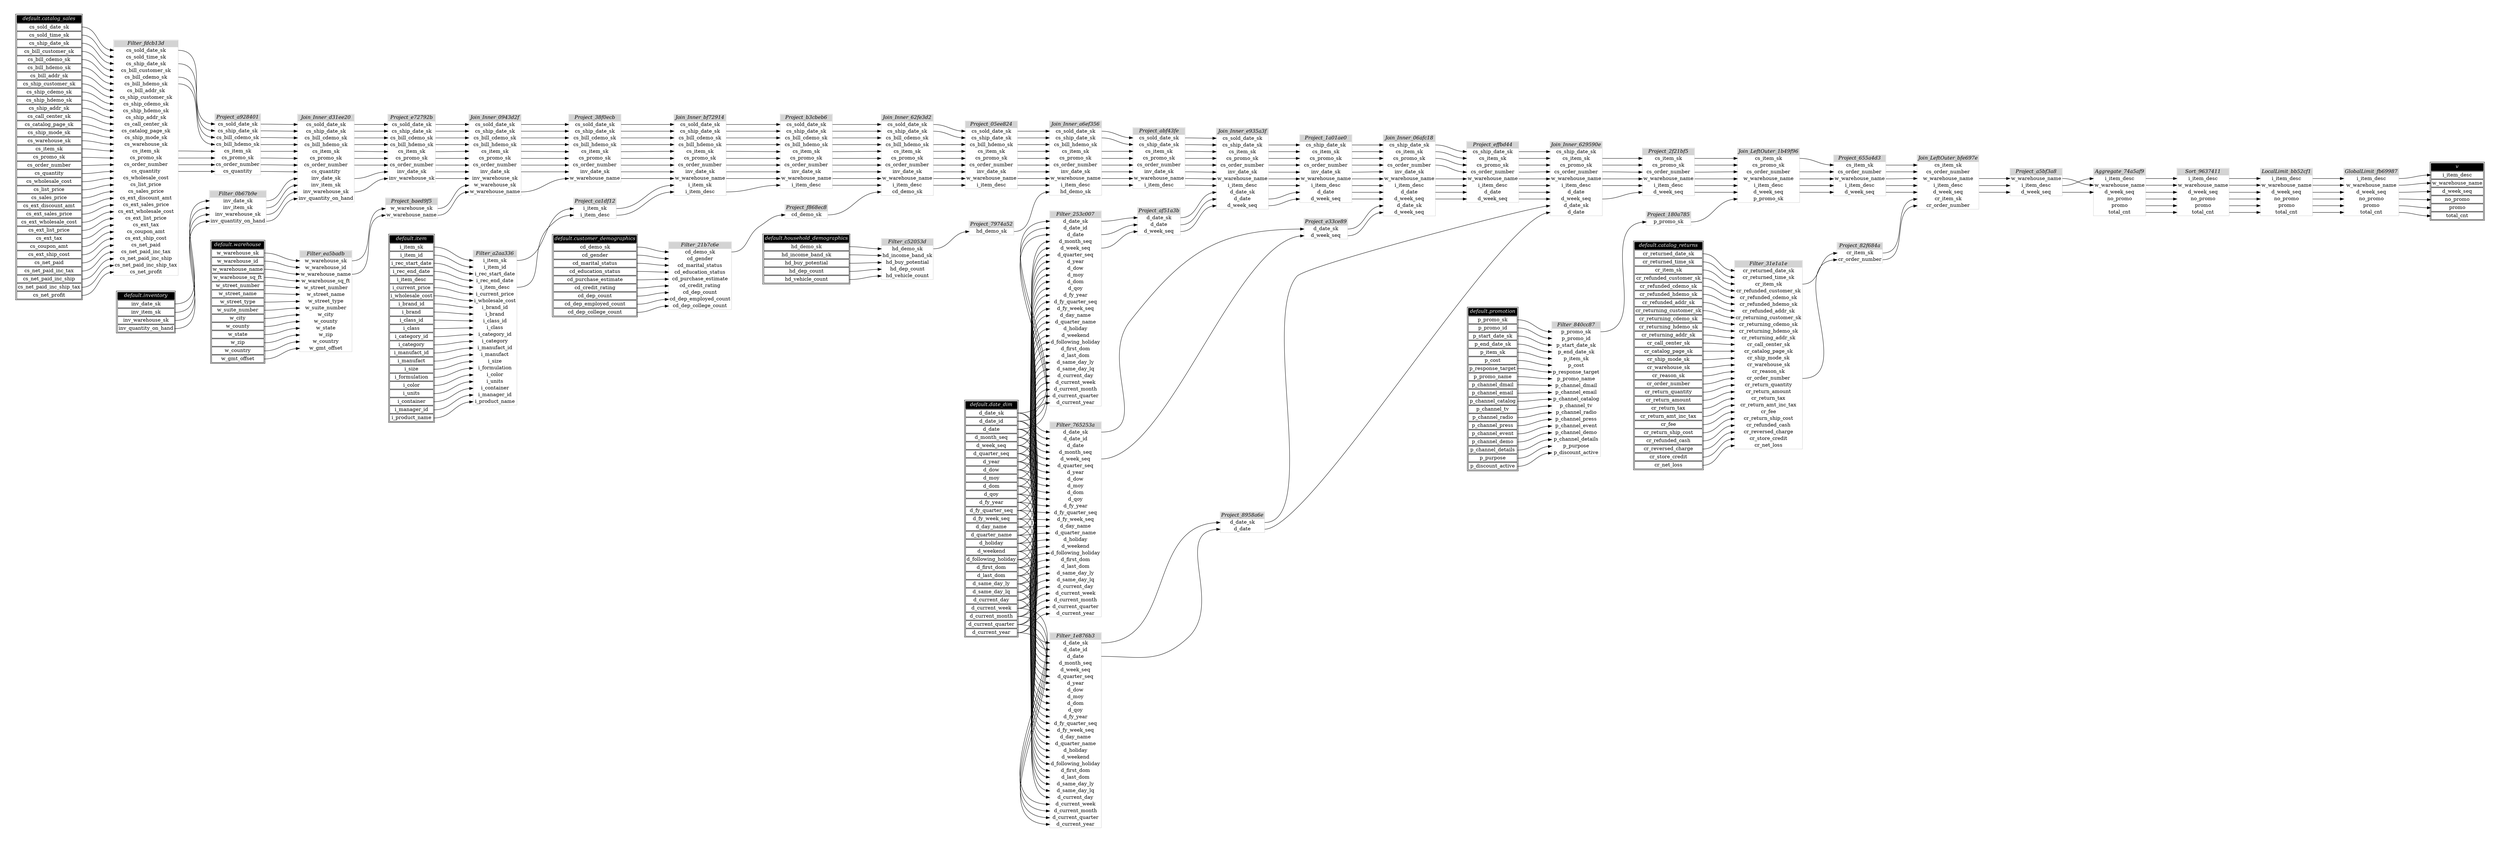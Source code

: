 // Automatically generated by TPCDSFlowTestSuite


digraph {
  graph [pad="0.5" nodesep="0.5" ranksep="1" fontname="Helvetica" rankdir=LR];
  node [shape=plaintext]

  
"Aggregate_74a5af9" [label=<
<table color="lightgray" border="1" cellborder="0" cellspacing="0">
  <tr><td bgcolor="lightgray" port="nodeName"><i>Aggregate_74a5af9</i></td></tr>
  <tr><td port="0">i_item_desc</td></tr>
<tr><td port="1">w_warehouse_name</td></tr>
<tr><td port="2">d_week_seq</td></tr>
<tr><td port="3">no_promo</td></tr>
<tr><td port="4">promo</td></tr>
<tr><td port="5">total_cnt</td></tr>
</table>>];
     

"Filter_0b67b9e" [label=<
<table color="lightgray" border="1" cellborder="0" cellspacing="0">
  <tr><td bgcolor="lightgray" port="nodeName"><i>Filter_0b67b9e</i></td></tr>
  <tr><td port="0">inv_date_sk</td></tr>
<tr><td port="1">inv_item_sk</td></tr>
<tr><td port="2">inv_warehouse_sk</td></tr>
<tr><td port="3">inv_quantity_on_hand</td></tr>
</table>>];
     

"Filter_1e876b3" [label=<
<table color="lightgray" border="1" cellborder="0" cellspacing="0">
  <tr><td bgcolor="lightgray" port="nodeName"><i>Filter_1e876b3</i></td></tr>
  <tr><td port="0">d_date_sk</td></tr>
<tr><td port="1">d_date_id</td></tr>
<tr><td port="2">d_date</td></tr>
<tr><td port="3">d_month_seq</td></tr>
<tr><td port="4">d_week_seq</td></tr>
<tr><td port="5">d_quarter_seq</td></tr>
<tr><td port="6">d_year</td></tr>
<tr><td port="7">d_dow</td></tr>
<tr><td port="8">d_moy</td></tr>
<tr><td port="9">d_dom</td></tr>
<tr><td port="10">d_qoy</td></tr>
<tr><td port="11">d_fy_year</td></tr>
<tr><td port="12">d_fy_quarter_seq</td></tr>
<tr><td port="13">d_fy_week_seq</td></tr>
<tr><td port="14">d_day_name</td></tr>
<tr><td port="15">d_quarter_name</td></tr>
<tr><td port="16">d_holiday</td></tr>
<tr><td port="17">d_weekend</td></tr>
<tr><td port="18">d_following_holiday</td></tr>
<tr><td port="19">d_first_dom</td></tr>
<tr><td port="20">d_last_dom</td></tr>
<tr><td port="21">d_same_day_ly</td></tr>
<tr><td port="22">d_same_day_lq</td></tr>
<tr><td port="23">d_current_day</td></tr>
<tr><td port="24">d_current_week</td></tr>
<tr><td port="25">d_current_month</td></tr>
<tr><td port="26">d_current_quarter</td></tr>
<tr><td port="27">d_current_year</td></tr>
</table>>];
     

"Filter_21b7c6e" [label=<
<table color="lightgray" border="1" cellborder="0" cellspacing="0">
  <tr><td bgcolor="lightgray" port="nodeName"><i>Filter_21b7c6e</i></td></tr>
  <tr><td port="0">cd_demo_sk</td></tr>
<tr><td port="1">cd_gender</td></tr>
<tr><td port="2">cd_marital_status</td></tr>
<tr><td port="3">cd_education_status</td></tr>
<tr><td port="4">cd_purchase_estimate</td></tr>
<tr><td port="5">cd_credit_rating</td></tr>
<tr><td port="6">cd_dep_count</td></tr>
<tr><td port="7">cd_dep_employed_count</td></tr>
<tr><td port="8">cd_dep_college_count</td></tr>
</table>>];
     

"Filter_253c007" [label=<
<table color="lightgray" border="1" cellborder="0" cellspacing="0">
  <tr><td bgcolor="lightgray" port="nodeName"><i>Filter_253c007</i></td></tr>
  <tr><td port="0">d_date_sk</td></tr>
<tr><td port="1">d_date_id</td></tr>
<tr><td port="2">d_date</td></tr>
<tr><td port="3">d_month_seq</td></tr>
<tr><td port="4">d_week_seq</td></tr>
<tr><td port="5">d_quarter_seq</td></tr>
<tr><td port="6">d_year</td></tr>
<tr><td port="7">d_dow</td></tr>
<tr><td port="8">d_moy</td></tr>
<tr><td port="9">d_dom</td></tr>
<tr><td port="10">d_qoy</td></tr>
<tr><td port="11">d_fy_year</td></tr>
<tr><td port="12">d_fy_quarter_seq</td></tr>
<tr><td port="13">d_fy_week_seq</td></tr>
<tr><td port="14">d_day_name</td></tr>
<tr><td port="15">d_quarter_name</td></tr>
<tr><td port="16">d_holiday</td></tr>
<tr><td port="17">d_weekend</td></tr>
<tr><td port="18">d_following_holiday</td></tr>
<tr><td port="19">d_first_dom</td></tr>
<tr><td port="20">d_last_dom</td></tr>
<tr><td port="21">d_same_day_ly</td></tr>
<tr><td port="22">d_same_day_lq</td></tr>
<tr><td port="23">d_current_day</td></tr>
<tr><td port="24">d_current_week</td></tr>
<tr><td port="25">d_current_month</td></tr>
<tr><td port="26">d_current_quarter</td></tr>
<tr><td port="27">d_current_year</td></tr>
</table>>];
     

"Filter_31e1a1e" [label=<
<table color="lightgray" border="1" cellborder="0" cellspacing="0">
  <tr><td bgcolor="lightgray" port="nodeName"><i>Filter_31e1a1e</i></td></tr>
  <tr><td port="0">cr_returned_date_sk</td></tr>
<tr><td port="1">cr_returned_time_sk</td></tr>
<tr><td port="2">cr_item_sk</td></tr>
<tr><td port="3">cr_refunded_customer_sk</td></tr>
<tr><td port="4">cr_refunded_cdemo_sk</td></tr>
<tr><td port="5">cr_refunded_hdemo_sk</td></tr>
<tr><td port="6">cr_refunded_addr_sk</td></tr>
<tr><td port="7">cr_returning_customer_sk</td></tr>
<tr><td port="8">cr_returning_cdemo_sk</td></tr>
<tr><td port="9">cr_returning_hdemo_sk</td></tr>
<tr><td port="10">cr_returning_addr_sk</td></tr>
<tr><td port="11">cr_call_center_sk</td></tr>
<tr><td port="12">cr_catalog_page_sk</td></tr>
<tr><td port="13">cr_ship_mode_sk</td></tr>
<tr><td port="14">cr_warehouse_sk</td></tr>
<tr><td port="15">cr_reason_sk</td></tr>
<tr><td port="16">cr_order_number</td></tr>
<tr><td port="17">cr_return_quantity</td></tr>
<tr><td port="18">cr_return_amount</td></tr>
<tr><td port="19">cr_return_tax</td></tr>
<tr><td port="20">cr_return_amt_inc_tax</td></tr>
<tr><td port="21">cr_fee</td></tr>
<tr><td port="22">cr_return_ship_cost</td></tr>
<tr><td port="23">cr_refunded_cash</td></tr>
<tr><td port="24">cr_reversed_charge</td></tr>
<tr><td port="25">cr_store_credit</td></tr>
<tr><td port="26">cr_net_loss</td></tr>
</table>>];
     

"Filter_765253a" [label=<
<table color="lightgray" border="1" cellborder="0" cellspacing="0">
  <tr><td bgcolor="lightgray" port="nodeName"><i>Filter_765253a</i></td></tr>
  <tr><td port="0">d_date_sk</td></tr>
<tr><td port="1">d_date_id</td></tr>
<tr><td port="2">d_date</td></tr>
<tr><td port="3">d_month_seq</td></tr>
<tr><td port="4">d_week_seq</td></tr>
<tr><td port="5">d_quarter_seq</td></tr>
<tr><td port="6">d_year</td></tr>
<tr><td port="7">d_dow</td></tr>
<tr><td port="8">d_moy</td></tr>
<tr><td port="9">d_dom</td></tr>
<tr><td port="10">d_qoy</td></tr>
<tr><td port="11">d_fy_year</td></tr>
<tr><td port="12">d_fy_quarter_seq</td></tr>
<tr><td port="13">d_fy_week_seq</td></tr>
<tr><td port="14">d_day_name</td></tr>
<tr><td port="15">d_quarter_name</td></tr>
<tr><td port="16">d_holiday</td></tr>
<tr><td port="17">d_weekend</td></tr>
<tr><td port="18">d_following_holiday</td></tr>
<tr><td port="19">d_first_dom</td></tr>
<tr><td port="20">d_last_dom</td></tr>
<tr><td port="21">d_same_day_ly</td></tr>
<tr><td port="22">d_same_day_lq</td></tr>
<tr><td port="23">d_current_day</td></tr>
<tr><td port="24">d_current_week</td></tr>
<tr><td port="25">d_current_month</td></tr>
<tr><td port="26">d_current_quarter</td></tr>
<tr><td port="27">d_current_year</td></tr>
</table>>];
     

"Filter_840cc87" [label=<
<table color="lightgray" border="1" cellborder="0" cellspacing="0">
  <tr><td bgcolor="lightgray" port="nodeName"><i>Filter_840cc87</i></td></tr>
  <tr><td port="0">p_promo_sk</td></tr>
<tr><td port="1">p_promo_id</td></tr>
<tr><td port="2">p_start_date_sk</td></tr>
<tr><td port="3">p_end_date_sk</td></tr>
<tr><td port="4">p_item_sk</td></tr>
<tr><td port="5">p_cost</td></tr>
<tr><td port="6">p_response_target</td></tr>
<tr><td port="7">p_promo_name</td></tr>
<tr><td port="8">p_channel_dmail</td></tr>
<tr><td port="9">p_channel_email</td></tr>
<tr><td port="10">p_channel_catalog</td></tr>
<tr><td port="11">p_channel_tv</td></tr>
<tr><td port="12">p_channel_radio</td></tr>
<tr><td port="13">p_channel_press</td></tr>
<tr><td port="14">p_channel_event</td></tr>
<tr><td port="15">p_channel_demo</td></tr>
<tr><td port="16">p_channel_details</td></tr>
<tr><td port="17">p_purpose</td></tr>
<tr><td port="18">p_discount_active</td></tr>
</table>>];
     

"Filter_a2aa336" [label=<
<table color="lightgray" border="1" cellborder="0" cellspacing="0">
  <tr><td bgcolor="lightgray" port="nodeName"><i>Filter_a2aa336</i></td></tr>
  <tr><td port="0">i_item_sk</td></tr>
<tr><td port="1">i_item_id</td></tr>
<tr><td port="2">i_rec_start_date</td></tr>
<tr><td port="3">i_rec_end_date</td></tr>
<tr><td port="4">i_item_desc</td></tr>
<tr><td port="5">i_current_price</td></tr>
<tr><td port="6">i_wholesale_cost</td></tr>
<tr><td port="7">i_brand_id</td></tr>
<tr><td port="8">i_brand</td></tr>
<tr><td port="9">i_class_id</td></tr>
<tr><td port="10">i_class</td></tr>
<tr><td port="11">i_category_id</td></tr>
<tr><td port="12">i_category</td></tr>
<tr><td port="13">i_manufact_id</td></tr>
<tr><td port="14">i_manufact</td></tr>
<tr><td port="15">i_size</td></tr>
<tr><td port="16">i_formulation</td></tr>
<tr><td port="17">i_color</td></tr>
<tr><td port="18">i_units</td></tr>
<tr><td port="19">i_container</td></tr>
<tr><td port="20">i_manager_id</td></tr>
<tr><td port="21">i_product_name</td></tr>
</table>>];
     

"Filter_c52053d" [label=<
<table color="lightgray" border="1" cellborder="0" cellspacing="0">
  <tr><td bgcolor="lightgray" port="nodeName"><i>Filter_c52053d</i></td></tr>
  <tr><td port="0">hd_demo_sk</td></tr>
<tr><td port="1">hd_income_band_sk</td></tr>
<tr><td port="2">hd_buy_potential</td></tr>
<tr><td port="3">hd_dep_count</td></tr>
<tr><td port="4">hd_vehicle_count</td></tr>
</table>>];
     

"Filter_ea5badb" [label=<
<table color="lightgray" border="1" cellborder="0" cellspacing="0">
  <tr><td bgcolor="lightgray" port="nodeName"><i>Filter_ea5badb</i></td></tr>
  <tr><td port="0">w_warehouse_sk</td></tr>
<tr><td port="1">w_warehouse_id</td></tr>
<tr><td port="2">w_warehouse_name</td></tr>
<tr><td port="3">w_warehouse_sq_ft</td></tr>
<tr><td port="4">w_street_number</td></tr>
<tr><td port="5">w_street_name</td></tr>
<tr><td port="6">w_street_type</td></tr>
<tr><td port="7">w_suite_number</td></tr>
<tr><td port="8">w_city</td></tr>
<tr><td port="9">w_county</td></tr>
<tr><td port="10">w_state</td></tr>
<tr><td port="11">w_zip</td></tr>
<tr><td port="12">w_country</td></tr>
<tr><td port="13">w_gmt_offset</td></tr>
</table>>];
     

"Filter_fdcb13d" [label=<
<table color="lightgray" border="1" cellborder="0" cellspacing="0">
  <tr><td bgcolor="lightgray" port="nodeName"><i>Filter_fdcb13d</i></td></tr>
  <tr><td port="0">cs_sold_date_sk</td></tr>
<tr><td port="1">cs_sold_time_sk</td></tr>
<tr><td port="2">cs_ship_date_sk</td></tr>
<tr><td port="3">cs_bill_customer_sk</td></tr>
<tr><td port="4">cs_bill_cdemo_sk</td></tr>
<tr><td port="5">cs_bill_hdemo_sk</td></tr>
<tr><td port="6">cs_bill_addr_sk</td></tr>
<tr><td port="7">cs_ship_customer_sk</td></tr>
<tr><td port="8">cs_ship_cdemo_sk</td></tr>
<tr><td port="9">cs_ship_hdemo_sk</td></tr>
<tr><td port="10">cs_ship_addr_sk</td></tr>
<tr><td port="11">cs_call_center_sk</td></tr>
<tr><td port="12">cs_catalog_page_sk</td></tr>
<tr><td port="13">cs_ship_mode_sk</td></tr>
<tr><td port="14">cs_warehouse_sk</td></tr>
<tr><td port="15">cs_item_sk</td></tr>
<tr><td port="16">cs_promo_sk</td></tr>
<tr><td port="17">cs_order_number</td></tr>
<tr><td port="18">cs_quantity</td></tr>
<tr><td port="19">cs_wholesale_cost</td></tr>
<tr><td port="20">cs_list_price</td></tr>
<tr><td port="21">cs_sales_price</td></tr>
<tr><td port="22">cs_ext_discount_amt</td></tr>
<tr><td port="23">cs_ext_sales_price</td></tr>
<tr><td port="24">cs_ext_wholesale_cost</td></tr>
<tr><td port="25">cs_ext_list_price</td></tr>
<tr><td port="26">cs_ext_tax</td></tr>
<tr><td port="27">cs_coupon_amt</td></tr>
<tr><td port="28">cs_ext_ship_cost</td></tr>
<tr><td port="29">cs_net_paid</td></tr>
<tr><td port="30">cs_net_paid_inc_tax</td></tr>
<tr><td port="31">cs_net_paid_inc_ship</td></tr>
<tr><td port="32">cs_net_paid_inc_ship_tax</td></tr>
<tr><td port="33">cs_net_profit</td></tr>
</table>>];
     

"GlobalLimit_fb69987" [label=<
<table color="lightgray" border="1" cellborder="0" cellspacing="0">
  <tr><td bgcolor="lightgray" port="nodeName"><i>GlobalLimit_fb69987</i></td></tr>
  <tr><td port="0">i_item_desc</td></tr>
<tr><td port="1">w_warehouse_name</td></tr>
<tr><td port="2">d_week_seq</td></tr>
<tr><td port="3">no_promo</td></tr>
<tr><td port="4">promo</td></tr>
<tr><td port="5">total_cnt</td></tr>
</table>>];
     

"Join_Inner_06afc18" [label=<
<table color="lightgray" border="1" cellborder="0" cellspacing="0">
  <tr><td bgcolor="lightgray" port="nodeName"><i>Join_Inner_06afc18</i></td></tr>
  <tr><td port="0">cs_ship_date_sk</td></tr>
<tr><td port="1">cs_item_sk</td></tr>
<tr><td port="2">cs_promo_sk</td></tr>
<tr><td port="3">cs_order_number</td></tr>
<tr><td port="4">inv_date_sk</td></tr>
<tr><td port="5">w_warehouse_name</td></tr>
<tr><td port="6">i_item_desc</td></tr>
<tr><td port="7">d_date</td></tr>
<tr><td port="8">d_week_seq</td></tr>
<tr><td port="9">d_date_sk</td></tr>
<tr><td port="10">d_week_seq</td></tr>
</table>>];
     

"Join_Inner_0943d2f" [label=<
<table color="lightgray" border="1" cellborder="0" cellspacing="0">
  <tr><td bgcolor="lightgray" port="nodeName"><i>Join_Inner_0943d2f</i></td></tr>
  <tr><td port="0">cs_sold_date_sk</td></tr>
<tr><td port="1">cs_ship_date_sk</td></tr>
<tr><td port="2">cs_bill_cdemo_sk</td></tr>
<tr><td port="3">cs_bill_hdemo_sk</td></tr>
<tr><td port="4">cs_item_sk</td></tr>
<tr><td port="5">cs_promo_sk</td></tr>
<tr><td port="6">cs_order_number</td></tr>
<tr><td port="7">inv_date_sk</td></tr>
<tr><td port="8">inv_warehouse_sk</td></tr>
<tr><td port="9">w_warehouse_sk</td></tr>
<tr><td port="10">w_warehouse_name</td></tr>
</table>>];
     

"Join_Inner_629590e" [label=<
<table color="lightgray" border="1" cellborder="0" cellspacing="0">
  <tr><td bgcolor="lightgray" port="nodeName"><i>Join_Inner_629590e</i></td></tr>
  <tr><td port="0">cs_ship_date_sk</td></tr>
<tr><td port="1">cs_item_sk</td></tr>
<tr><td port="2">cs_promo_sk</td></tr>
<tr><td port="3">cs_order_number</td></tr>
<tr><td port="4">w_warehouse_name</td></tr>
<tr><td port="5">i_item_desc</td></tr>
<tr><td port="6">d_date</td></tr>
<tr><td port="7">d_week_seq</td></tr>
<tr><td port="8">d_date_sk</td></tr>
<tr><td port="9">d_date</td></tr>
</table>>];
     

"Join_Inner_62fe3d2" [label=<
<table color="lightgray" border="1" cellborder="0" cellspacing="0">
  <tr><td bgcolor="lightgray" port="nodeName"><i>Join_Inner_62fe3d2</i></td></tr>
  <tr><td port="0">cs_sold_date_sk</td></tr>
<tr><td port="1">cs_ship_date_sk</td></tr>
<tr><td port="2">cs_bill_cdemo_sk</td></tr>
<tr><td port="3">cs_bill_hdemo_sk</td></tr>
<tr><td port="4">cs_item_sk</td></tr>
<tr><td port="5">cs_promo_sk</td></tr>
<tr><td port="6">cs_order_number</td></tr>
<tr><td port="7">inv_date_sk</td></tr>
<tr><td port="8">w_warehouse_name</td></tr>
<tr><td port="9">i_item_desc</td></tr>
<tr><td port="10">cd_demo_sk</td></tr>
</table>>];
     

"Join_Inner_a6ef356" [label=<
<table color="lightgray" border="1" cellborder="0" cellspacing="0">
  <tr><td bgcolor="lightgray" port="nodeName"><i>Join_Inner_a6ef356</i></td></tr>
  <tr><td port="0">cs_sold_date_sk</td></tr>
<tr><td port="1">cs_ship_date_sk</td></tr>
<tr><td port="2">cs_bill_hdemo_sk</td></tr>
<tr><td port="3">cs_item_sk</td></tr>
<tr><td port="4">cs_promo_sk</td></tr>
<tr><td port="5">cs_order_number</td></tr>
<tr><td port="6">inv_date_sk</td></tr>
<tr><td port="7">w_warehouse_name</td></tr>
<tr><td port="8">i_item_desc</td></tr>
<tr><td port="9">hd_demo_sk</td></tr>
</table>>];
     

"Join_Inner_bf72914" [label=<
<table color="lightgray" border="1" cellborder="0" cellspacing="0">
  <tr><td bgcolor="lightgray" port="nodeName"><i>Join_Inner_bf72914</i></td></tr>
  <tr><td port="0">cs_sold_date_sk</td></tr>
<tr><td port="1">cs_ship_date_sk</td></tr>
<tr><td port="2">cs_bill_cdemo_sk</td></tr>
<tr><td port="3">cs_bill_hdemo_sk</td></tr>
<tr><td port="4">cs_item_sk</td></tr>
<tr><td port="5">cs_promo_sk</td></tr>
<tr><td port="6">cs_order_number</td></tr>
<tr><td port="7">inv_date_sk</td></tr>
<tr><td port="8">w_warehouse_name</td></tr>
<tr><td port="9">i_item_sk</td></tr>
<tr><td port="10">i_item_desc</td></tr>
</table>>];
     

"Join_Inner_d31ee20" [label=<
<table color="lightgray" border="1" cellborder="0" cellspacing="0">
  <tr><td bgcolor="lightgray" port="nodeName"><i>Join_Inner_d31ee20</i></td></tr>
  <tr><td port="0">cs_sold_date_sk</td></tr>
<tr><td port="1">cs_ship_date_sk</td></tr>
<tr><td port="2">cs_bill_cdemo_sk</td></tr>
<tr><td port="3">cs_bill_hdemo_sk</td></tr>
<tr><td port="4">cs_item_sk</td></tr>
<tr><td port="5">cs_promo_sk</td></tr>
<tr><td port="6">cs_order_number</td></tr>
<tr><td port="7">cs_quantity</td></tr>
<tr><td port="8">inv_date_sk</td></tr>
<tr><td port="9">inv_item_sk</td></tr>
<tr><td port="10">inv_warehouse_sk</td></tr>
<tr><td port="11">inv_quantity_on_hand</td></tr>
</table>>];
     

"Join_Inner_e935a3f" [label=<
<table color="lightgray" border="1" cellborder="0" cellspacing="0">
  <tr><td bgcolor="lightgray" port="nodeName"><i>Join_Inner_e935a3f</i></td></tr>
  <tr><td port="0">cs_sold_date_sk</td></tr>
<tr><td port="1">cs_ship_date_sk</td></tr>
<tr><td port="2">cs_item_sk</td></tr>
<tr><td port="3">cs_promo_sk</td></tr>
<tr><td port="4">cs_order_number</td></tr>
<tr><td port="5">inv_date_sk</td></tr>
<tr><td port="6">w_warehouse_name</td></tr>
<tr><td port="7">i_item_desc</td></tr>
<tr><td port="8">d_date_sk</td></tr>
<tr><td port="9">d_date</td></tr>
<tr><td port="10">d_week_seq</td></tr>
</table>>];
     

"Join_LeftOuter_1b49f96" [label=<
<table color="lightgray" border="1" cellborder="0" cellspacing="0">
  <tr><td bgcolor="lightgray" port="nodeName"><i>Join_LeftOuter_1b49f96</i></td></tr>
  <tr><td port="0">cs_item_sk</td></tr>
<tr><td port="1">cs_promo_sk</td></tr>
<tr><td port="2">cs_order_number</td></tr>
<tr><td port="3">w_warehouse_name</td></tr>
<tr><td port="4">i_item_desc</td></tr>
<tr><td port="5">d_week_seq</td></tr>
<tr><td port="6">p_promo_sk</td></tr>
</table>>];
     

"Join_LeftOuter_bfe697e" [label=<
<table color="lightgray" border="1" cellborder="0" cellspacing="0">
  <tr><td bgcolor="lightgray" port="nodeName"><i>Join_LeftOuter_bfe697e</i></td></tr>
  <tr><td port="0">cs_item_sk</td></tr>
<tr><td port="1">cs_order_number</td></tr>
<tr><td port="2">w_warehouse_name</td></tr>
<tr><td port="3">i_item_desc</td></tr>
<tr><td port="4">d_week_seq</td></tr>
<tr><td port="5">cr_item_sk</td></tr>
<tr><td port="6">cr_order_number</td></tr>
</table>>];
     

"LocalLimit_bb52cf1" [label=<
<table color="lightgray" border="1" cellborder="0" cellspacing="0">
  <tr><td bgcolor="lightgray" port="nodeName"><i>LocalLimit_bb52cf1</i></td></tr>
  <tr><td port="0">i_item_desc</td></tr>
<tr><td port="1">w_warehouse_name</td></tr>
<tr><td port="2">d_week_seq</td></tr>
<tr><td port="3">no_promo</td></tr>
<tr><td port="4">promo</td></tr>
<tr><td port="5">total_cnt</td></tr>
</table>>];
     

"Project_05ee824" [label=<
<table color="lightgray" border="1" cellborder="0" cellspacing="0">
  <tr><td bgcolor="lightgray" port="nodeName"><i>Project_05ee824</i></td></tr>
  <tr><td port="0">cs_sold_date_sk</td></tr>
<tr><td port="1">cs_ship_date_sk</td></tr>
<tr><td port="2">cs_bill_hdemo_sk</td></tr>
<tr><td port="3">cs_item_sk</td></tr>
<tr><td port="4">cs_promo_sk</td></tr>
<tr><td port="5">cs_order_number</td></tr>
<tr><td port="6">inv_date_sk</td></tr>
<tr><td port="7">w_warehouse_name</td></tr>
<tr><td port="8">i_item_desc</td></tr>
</table>>];
     

"Project_180a785" [label=<
<table color="lightgray" border="1" cellborder="0" cellspacing="0">
  <tr><td bgcolor="lightgray" port="nodeName"><i>Project_180a785</i></td></tr>
  <tr><td port="0">p_promo_sk</td></tr>
</table>>];
     

"Project_1a01ae0" [label=<
<table color="lightgray" border="1" cellborder="0" cellspacing="0">
  <tr><td bgcolor="lightgray" port="nodeName"><i>Project_1a01ae0</i></td></tr>
  <tr><td port="0">cs_ship_date_sk</td></tr>
<tr><td port="1">cs_item_sk</td></tr>
<tr><td port="2">cs_promo_sk</td></tr>
<tr><td port="3">cs_order_number</td></tr>
<tr><td port="4">inv_date_sk</td></tr>
<tr><td port="5">w_warehouse_name</td></tr>
<tr><td port="6">i_item_desc</td></tr>
<tr><td port="7">d_date</td></tr>
<tr><td port="8">d_week_seq</td></tr>
</table>>];
     

"Project_2f21bf5" [label=<
<table color="lightgray" border="1" cellborder="0" cellspacing="0">
  <tr><td bgcolor="lightgray" port="nodeName"><i>Project_2f21bf5</i></td></tr>
  <tr><td port="0">cs_item_sk</td></tr>
<tr><td port="1">cs_promo_sk</td></tr>
<tr><td port="2">cs_order_number</td></tr>
<tr><td port="3">w_warehouse_name</td></tr>
<tr><td port="4">i_item_desc</td></tr>
<tr><td port="5">d_week_seq</td></tr>
</table>>];
     

"Project_38f0ecb" [label=<
<table color="lightgray" border="1" cellborder="0" cellspacing="0">
  <tr><td bgcolor="lightgray" port="nodeName"><i>Project_38f0ecb</i></td></tr>
  <tr><td port="0">cs_sold_date_sk</td></tr>
<tr><td port="1">cs_ship_date_sk</td></tr>
<tr><td port="2">cs_bill_cdemo_sk</td></tr>
<tr><td port="3">cs_bill_hdemo_sk</td></tr>
<tr><td port="4">cs_item_sk</td></tr>
<tr><td port="5">cs_promo_sk</td></tr>
<tr><td port="6">cs_order_number</td></tr>
<tr><td port="7">inv_date_sk</td></tr>
<tr><td port="8">w_warehouse_name</td></tr>
</table>>];
     

"Project_655a4d3" [label=<
<table color="lightgray" border="1" cellborder="0" cellspacing="0">
  <tr><td bgcolor="lightgray" port="nodeName"><i>Project_655a4d3</i></td></tr>
  <tr><td port="0">cs_item_sk</td></tr>
<tr><td port="1">cs_order_number</td></tr>
<tr><td port="2">w_warehouse_name</td></tr>
<tr><td port="3">i_item_desc</td></tr>
<tr><td port="4">d_week_seq</td></tr>
</table>>];
     

"Project_7974a52" [label=<
<table color="lightgray" border="1" cellborder="0" cellspacing="0">
  <tr><td bgcolor="lightgray" port="nodeName"><i>Project_7974a52</i></td></tr>
  <tr><td port="0">hd_demo_sk</td></tr>
</table>>];
     

"Project_82f684a" [label=<
<table color="lightgray" border="1" cellborder="0" cellspacing="0">
  <tr><td bgcolor="lightgray" port="nodeName"><i>Project_82f684a</i></td></tr>
  <tr><td port="0">cr_item_sk</td></tr>
<tr><td port="1">cr_order_number</td></tr>
</table>>];
     

"Project_8958a6e" [label=<
<table color="lightgray" border="1" cellborder="0" cellspacing="0">
  <tr><td bgcolor="lightgray" port="nodeName"><i>Project_8958a6e</i></td></tr>
  <tr><td port="0">d_date_sk</td></tr>
<tr><td port="1">d_date</td></tr>
</table>>];
     

"Project_a5bf3a8" [label=<
<table color="lightgray" border="1" cellborder="0" cellspacing="0">
  <tr><td bgcolor="lightgray" port="nodeName"><i>Project_a5bf3a8</i></td></tr>
  <tr><td port="0">w_warehouse_name</td></tr>
<tr><td port="1">i_item_desc</td></tr>
<tr><td port="2">d_week_seq</td></tr>
</table>>];
     

"Project_a928401" [label=<
<table color="lightgray" border="1" cellborder="0" cellspacing="0">
  <tr><td bgcolor="lightgray" port="nodeName"><i>Project_a928401</i></td></tr>
  <tr><td port="0">cs_sold_date_sk</td></tr>
<tr><td port="1">cs_ship_date_sk</td></tr>
<tr><td port="2">cs_bill_cdemo_sk</td></tr>
<tr><td port="3">cs_bill_hdemo_sk</td></tr>
<tr><td port="4">cs_item_sk</td></tr>
<tr><td port="5">cs_promo_sk</td></tr>
<tr><td port="6">cs_order_number</td></tr>
<tr><td port="7">cs_quantity</td></tr>
</table>>];
     

"Project_abf43fe" [label=<
<table color="lightgray" border="1" cellborder="0" cellspacing="0">
  <tr><td bgcolor="lightgray" port="nodeName"><i>Project_abf43fe</i></td></tr>
  <tr><td port="0">cs_sold_date_sk</td></tr>
<tr><td port="1">cs_ship_date_sk</td></tr>
<tr><td port="2">cs_item_sk</td></tr>
<tr><td port="3">cs_promo_sk</td></tr>
<tr><td port="4">cs_order_number</td></tr>
<tr><td port="5">inv_date_sk</td></tr>
<tr><td port="6">w_warehouse_name</td></tr>
<tr><td port="7">i_item_desc</td></tr>
</table>>];
     

"Project_af51a3b" [label=<
<table color="lightgray" border="1" cellborder="0" cellspacing="0">
  <tr><td bgcolor="lightgray" port="nodeName"><i>Project_af51a3b</i></td></tr>
  <tr><td port="0">d_date_sk</td></tr>
<tr><td port="1">d_date</td></tr>
<tr><td port="2">d_week_seq</td></tr>
</table>>];
     

"Project_b3cbeb6" [label=<
<table color="lightgray" border="1" cellborder="0" cellspacing="0">
  <tr><td bgcolor="lightgray" port="nodeName"><i>Project_b3cbeb6</i></td></tr>
  <tr><td port="0">cs_sold_date_sk</td></tr>
<tr><td port="1">cs_ship_date_sk</td></tr>
<tr><td port="2">cs_bill_cdemo_sk</td></tr>
<tr><td port="3">cs_bill_hdemo_sk</td></tr>
<tr><td port="4">cs_item_sk</td></tr>
<tr><td port="5">cs_promo_sk</td></tr>
<tr><td port="6">cs_order_number</td></tr>
<tr><td port="7">inv_date_sk</td></tr>
<tr><td port="8">w_warehouse_name</td></tr>
<tr><td port="9">i_item_desc</td></tr>
</table>>];
     

"Project_baed9f5" [label=<
<table color="lightgray" border="1" cellborder="0" cellspacing="0">
  <tr><td bgcolor="lightgray" port="nodeName"><i>Project_baed9f5</i></td></tr>
  <tr><td port="0">w_warehouse_sk</td></tr>
<tr><td port="1">w_warehouse_name</td></tr>
</table>>];
     

"Project_ca1df12" [label=<
<table color="lightgray" border="1" cellborder="0" cellspacing="0">
  <tr><td bgcolor="lightgray" port="nodeName"><i>Project_ca1df12</i></td></tr>
  <tr><td port="0">i_item_sk</td></tr>
<tr><td port="1">i_item_desc</td></tr>
</table>>];
     

"Project_e33ce89" [label=<
<table color="lightgray" border="1" cellborder="0" cellspacing="0">
  <tr><td bgcolor="lightgray" port="nodeName"><i>Project_e33ce89</i></td></tr>
  <tr><td port="0">d_date_sk</td></tr>
<tr><td port="1">d_week_seq</td></tr>
</table>>];
     

"Project_e72792b" [label=<
<table color="lightgray" border="1" cellborder="0" cellspacing="0">
  <tr><td bgcolor="lightgray" port="nodeName"><i>Project_e72792b</i></td></tr>
  <tr><td port="0">cs_sold_date_sk</td></tr>
<tr><td port="1">cs_ship_date_sk</td></tr>
<tr><td port="2">cs_bill_cdemo_sk</td></tr>
<tr><td port="3">cs_bill_hdemo_sk</td></tr>
<tr><td port="4">cs_item_sk</td></tr>
<tr><td port="5">cs_promo_sk</td></tr>
<tr><td port="6">cs_order_number</td></tr>
<tr><td port="7">inv_date_sk</td></tr>
<tr><td port="8">inv_warehouse_sk</td></tr>
</table>>];
     

"Project_effbd44" [label=<
<table color="lightgray" border="1" cellborder="0" cellspacing="0">
  <tr><td bgcolor="lightgray" port="nodeName"><i>Project_effbd44</i></td></tr>
  <tr><td port="0">cs_ship_date_sk</td></tr>
<tr><td port="1">cs_item_sk</td></tr>
<tr><td port="2">cs_promo_sk</td></tr>
<tr><td port="3">cs_order_number</td></tr>
<tr><td port="4">w_warehouse_name</td></tr>
<tr><td port="5">i_item_desc</td></tr>
<tr><td port="6">d_date</td></tr>
<tr><td port="7">d_week_seq</td></tr>
</table>>];
     

"Project_f868ec8" [label=<
<table color="lightgray" border="1" cellborder="0" cellspacing="0">
  <tr><td bgcolor="lightgray" port="nodeName"><i>Project_f868ec8</i></td></tr>
  <tr><td port="0">cd_demo_sk</td></tr>
</table>>];
     

"Sort_9637411" [label=<
<table color="lightgray" border="1" cellborder="0" cellspacing="0">
  <tr><td bgcolor="lightgray" port="nodeName"><i>Sort_9637411</i></td></tr>
  <tr><td port="0">i_item_desc</td></tr>
<tr><td port="1">w_warehouse_name</td></tr>
<tr><td port="2">d_week_seq</td></tr>
<tr><td port="3">no_promo</td></tr>
<tr><td port="4">promo</td></tr>
<tr><td port="5">total_cnt</td></tr>
</table>>];
     

"default.catalog_returns" [color="black" label=<
<table>
  <tr><td bgcolor="black" port="nodeName"><i><font color="white">default.catalog_returns</font></i></td></tr>
  <tr><td port="0">cr_returned_date_sk</td></tr>
<tr><td port="1">cr_returned_time_sk</td></tr>
<tr><td port="2">cr_item_sk</td></tr>
<tr><td port="3">cr_refunded_customer_sk</td></tr>
<tr><td port="4">cr_refunded_cdemo_sk</td></tr>
<tr><td port="5">cr_refunded_hdemo_sk</td></tr>
<tr><td port="6">cr_refunded_addr_sk</td></tr>
<tr><td port="7">cr_returning_customer_sk</td></tr>
<tr><td port="8">cr_returning_cdemo_sk</td></tr>
<tr><td port="9">cr_returning_hdemo_sk</td></tr>
<tr><td port="10">cr_returning_addr_sk</td></tr>
<tr><td port="11">cr_call_center_sk</td></tr>
<tr><td port="12">cr_catalog_page_sk</td></tr>
<tr><td port="13">cr_ship_mode_sk</td></tr>
<tr><td port="14">cr_warehouse_sk</td></tr>
<tr><td port="15">cr_reason_sk</td></tr>
<tr><td port="16">cr_order_number</td></tr>
<tr><td port="17">cr_return_quantity</td></tr>
<tr><td port="18">cr_return_amount</td></tr>
<tr><td port="19">cr_return_tax</td></tr>
<tr><td port="20">cr_return_amt_inc_tax</td></tr>
<tr><td port="21">cr_fee</td></tr>
<tr><td port="22">cr_return_ship_cost</td></tr>
<tr><td port="23">cr_refunded_cash</td></tr>
<tr><td port="24">cr_reversed_charge</td></tr>
<tr><td port="25">cr_store_credit</td></tr>
<tr><td port="26">cr_net_loss</td></tr>
</table>>];
     

"default.catalog_sales" [color="black" label=<
<table>
  <tr><td bgcolor="black" port="nodeName"><i><font color="white">default.catalog_sales</font></i></td></tr>
  <tr><td port="0">cs_sold_date_sk</td></tr>
<tr><td port="1">cs_sold_time_sk</td></tr>
<tr><td port="2">cs_ship_date_sk</td></tr>
<tr><td port="3">cs_bill_customer_sk</td></tr>
<tr><td port="4">cs_bill_cdemo_sk</td></tr>
<tr><td port="5">cs_bill_hdemo_sk</td></tr>
<tr><td port="6">cs_bill_addr_sk</td></tr>
<tr><td port="7">cs_ship_customer_sk</td></tr>
<tr><td port="8">cs_ship_cdemo_sk</td></tr>
<tr><td port="9">cs_ship_hdemo_sk</td></tr>
<tr><td port="10">cs_ship_addr_sk</td></tr>
<tr><td port="11">cs_call_center_sk</td></tr>
<tr><td port="12">cs_catalog_page_sk</td></tr>
<tr><td port="13">cs_ship_mode_sk</td></tr>
<tr><td port="14">cs_warehouse_sk</td></tr>
<tr><td port="15">cs_item_sk</td></tr>
<tr><td port="16">cs_promo_sk</td></tr>
<tr><td port="17">cs_order_number</td></tr>
<tr><td port="18">cs_quantity</td></tr>
<tr><td port="19">cs_wholesale_cost</td></tr>
<tr><td port="20">cs_list_price</td></tr>
<tr><td port="21">cs_sales_price</td></tr>
<tr><td port="22">cs_ext_discount_amt</td></tr>
<tr><td port="23">cs_ext_sales_price</td></tr>
<tr><td port="24">cs_ext_wholesale_cost</td></tr>
<tr><td port="25">cs_ext_list_price</td></tr>
<tr><td port="26">cs_ext_tax</td></tr>
<tr><td port="27">cs_coupon_amt</td></tr>
<tr><td port="28">cs_ext_ship_cost</td></tr>
<tr><td port="29">cs_net_paid</td></tr>
<tr><td port="30">cs_net_paid_inc_tax</td></tr>
<tr><td port="31">cs_net_paid_inc_ship</td></tr>
<tr><td port="32">cs_net_paid_inc_ship_tax</td></tr>
<tr><td port="33">cs_net_profit</td></tr>
</table>>];
     

"default.customer_demographics" [color="black" label=<
<table>
  <tr><td bgcolor="black" port="nodeName"><i><font color="white">default.customer_demographics</font></i></td></tr>
  <tr><td port="0">cd_demo_sk</td></tr>
<tr><td port="1">cd_gender</td></tr>
<tr><td port="2">cd_marital_status</td></tr>
<tr><td port="3">cd_education_status</td></tr>
<tr><td port="4">cd_purchase_estimate</td></tr>
<tr><td port="5">cd_credit_rating</td></tr>
<tr><td port="6">cd_dep_count</td></tr>
<tr><td port="7">cd_dep_employed_count</td></tr>
<tr><td port="8">cd_dep_college_count</td></tr>
</table>>];
     

"default.date_dim" [color="black" label=<
<table>
  <tr><td bgcolor="black" port="nodeName"><i><font color="white">default.date_dim</font></i></td></tr>
  <tr><td port="0">d_date_sk</td></tr>
<tr><td port="1">d_date_id</td></tr>
<tr><td port="2">d_date</td></tr>
<tr><td port="3">d_month_seq</td></tr>
<tr><td port="4">d_week_seq</td></tr>
<tr><td port="5">d_quarter_seq</td></tr>
<tr><td port="6">d_year</td></tr>
<tr><td port="7">d_dow</td></tr>
<tr><td port="8">d_moy</td></tr>
<tr><td port="9">d_dom</td></tr>
<tr><td port="10">d_qoy</td></tr>
<tr><td port="11">d_fy_year</td></tr>
<tr><td port="12">d_fy_quarter_seq</td></tr>
<tr><td port="13">d_fy_week_seq</td></tr>
<tr><td port="14">d_day_name</td></tr>
<tr><td port="15">d_quarter_name</td></tr>
<tr><td port="16">d_holiday</td></tr>
<tr><td port="17">d_weekend</td></tr>
<tr><td port="18">d_following_holiday</td></tr>
<tr><td port="19">d_first_dom</td></tr>
<tr><td port="20">d_last_dom</td></tr>
<tr><td port="21">d_same_day_ly</td></tr>
<tr><td port="22">d_same_day_lq</td></tr>
<tr><td port="23">d_current_day</td></tr>
<tr><td port="24">d_current_week</td></tr>
<tr><td port="25">d_current_month</td></tr>
<tr><td port="26">d_current_quarter</td></tr>
<tr><td port="27">d_current_year</td></tr>
</table>>];
     

"default.household_demographics" [color="black" label=<
<table>
  <tr><td bgcolor="black" port="nodeName"><i><font color="white">default.household_demographics</font></i></td></tr>
  <tr><td port="0">hd_demo_sk</td></tr>
<tr><td port="1">hd_income_band_sk</td></tr>
<tr><td port="2">hd_buy_potential</td></tr>
<tr><td port="3">hd_dep_count</td></tr>
<tr><td port="4">hd_vehicle_count</td></tr>
</table>>];
     

"default.inventory" [color="black" label=<
<table>
  <tr><td bgcolor="black" port="nodeName"><i><font color="white">default.inventory</font></i></td></tr>
  <tr><td port="0">inv_date_sk</td></tr>
<tr><td port="1">inv_item_sk</td></tr>
<tr><td port="2">inv_warehouse_sk</td></tr>
<tr><td port="3">inv_quantity_on_hand</td></tr>
</table>>];
     

"default.item" [color="black" label=<
<table>
  <tr><td bgcolor="black" port="nodeName"><i><font color="white">default.item</font></i></td></tr>
  <tr><td port="0">i_item_sk</td></tr>
<tr><td port="1">i_item_id</td></tr>
<tr><td port="2">i_rec_start_date</td></tr>
<tr><td port="3">i_rec_end_date</td></tr>
<tr><td port="4">i_item_desc</td></tr>
<tr><td port="5">i_current_price</td></tr>
<tr><td port="6">i_wholesale_cost</td></tr>
<tr><td port="7">i_brand_id</td></tr>
<tr><td port="8">i_brand</td></tr>
<tr><td port="9">i_class_id</td></tr>
<tr><td port="10">i_class</td></tr>
<tr><td port="11">i_category_id</td></tr>
<tr><td port="12">i_category</td></tr>
<tr><td port="13">i_manufact_id</td></tr>
<tr><td port="14">i_manufact</td></tr>
<tr><td port="15">i_size</td></tr>
<tr><td port="16">i_formulation</td></tr>
<tr><td port="17">i_color</td></tr>
<tr><td port="18">i_units</td></tr>
<tr><td port="19">i_container</td></tr>
<tr><td port="20">i_manager_id</td></tr>
<tr><td port="21">i_product_name</td></tr>
</table>>];
     

"default.promotion" [color="black" label=<
<table>
  <tr><td bgcolor="black" port="nodeName"><i><font color="white">default.promotion</font></i></td></tr>
  <tr><td port="0">p_promo_sk</td></tr>
<tr><td port="1">p_promo_id</td></tr>
<tr><td port="2">p_start_date_sk</td></tr>
<tr><td port="3">p_end_date_sk</td></tr>
<tr><td port="4">p_item_sk</td></tr>
<tr><td port="5">p_cost</td></tr>
<tr><td port="6">p_response_target</td></tr>
<tr><td port="7">p_promo_name</td></tr>
<tr><td port="8">p_channel_dmail</td></tr>
<tr><td port="9">p_channel_email</td></tr>
<tr><td port="10">p_channel_catalog</td></tr>
<tr><td port="11">p_channel_tv</td></tr>
<tr><td port="12">p_channel_radio</td></tr>
<tr><td port="13">p_channel_press</td></tr>
<tr><td port="14">p_channel_event</td></tr>
<tr><td port="15">p_channel_demo</td></tr>
<tr><td port="16">p_channel_details</td></tr>
<tr><td port="17">p_purpose</td></tr>
<tr><td port="18">p_discount_active</td></tr>
</table>>];
     

"default.warehouse" [color="black" label=<
<table>
  <tr><td bgcolor="black" port="nodeName"><i><font color="white">default.warehouse</font></i></td></tr>
  <tr><td port="0">w_warehouse_sk</td></tr>
<tr><td port="1">w_warehouse_id</td></tr>
<tr><td port="2">w_warehouse_name</td></tr>
<tr><td port="3">w_warehouse_sq_ft</td></tr>
<tr><td port="4">w_street_number</td></tr>
<tr><td port="5">w_street_name</td></tr>
<tr><td port="6">w_street_type</td></tr>
<tr><td port="7">w_suite_number</td></tr>
<tr><td port="8">w_city</td></tr>
<tr><td port="9">w_county</td></tr>
<tr><td port="10">w_state</td></tr>
<tr><td port="11">w_zip</td></tr>
<tr><td port="12">w_country</td></tr>
<tr><td port="13">w_gmt_offset</td></tr>
</table>>];
     

"v" [color="black" label=<
<table>
  <tr><td bgcolor="black" port="nodeName"><i><font color="white">v</font></i></td></tr>
  <tr><td port="0">i_item_desc</td></tr>
<tr><td port="1">w_warehouse_name</td></tr>
<tr><td port="2">d_week_seq</td></tr>
<tr><td port="3">no_promo</td></tr>
<tr><td port="4">promo</td></tr>
<tr><td port="5">total_cnt</td></tr>
</table>>];
     
  "Aggregate_74a5af9":0 -> "Sort_9637411":0;
"Aggregate_74a5af9":1 -> "Sort_9637411":1;
"Aggregate_74a5af9":2 -> "Sort_9637411":2;
"Aggregate_74a5af9":3 -> "Sort_9637411":3;
"Aggregate_74a5af9":4 -> "Sort_9637411":4;
"Aggregate_74a5af9":5 -> "Sort_9637411":5;
"Filter_0b67b9e":0 -> "Join_Inner_d31ee20":8;
"Filter_0b67b9e":1 -> "Join_Inner_d31ee20":9;
"Filter_0b67b9e":2 -> "Join_Inner_d31ee20":10;
"Filter_0b67b9e":3 -> "Join_Inner_d31ee20":11;
"Filter_1e876b3":0 -> "Project_8958a6e":0;
"Filter_1e876b3":2 -> "Project_8958a6e":1;
"Filter_21b7c6e":0 -> "Project_f868ec8":0;
"Filter_253c007":0 -> "Project_af51a3b":0;
"Filter_253c007":2 -> "Project_af51a3b":1;
"Filter_253c007":4 -> "Project_af51a3b":2;
"Filter_31e1a1e":16 -> "Project_82f684a":1;
"Filter_31e1a1e":2 -> "Project_82f684a":0;
"Filter_765253a":0 -> "Project_e33ce89":0;
"Filter_765253a":4 -> "Project_e33ce89":1;
"Filter_840cc87":0 -> "Project_180a785":0;
"Filter_a2aa336":0 -> "Project_ca1df12":0;
"Filter_a2aa336":4 -> "Project_ca1df12":1;
"Filter_c52053d":0 -> "Project_7974a52":0;
"Filter_ea5badb":0 -> "Project_baed9f5":0;
"Filter_ea5badb":2 -> "Project_baed9f5":1;
"Filter_fdcb13d":0 -> "Project_a928401":0;
"Filter_fdcb13d":15 -> "Project_a928401":4;
"Filter_fdcb13d":16 -> "Project_a928401":5;
"Filter_fdcb13d":17 -> "Project_a928401":6;
"Filter_fdcb13d":18 -> "Project_a928401":7;
"Filter_fdcb13d":2 -> "Project_a928401":1;
"Filter_fdcb13d":4 -> "Project_a928401":2;
"Filter_fdcb13d":5 -> "Project_a928401":3;
"GlobalLimit_fb69987":0 -> "v":0;
"GlobalLimit_fb69987":1 -> "v":1;
"GlobalLimit_fb69987":2 -> "v":2;
"GlobalLimit_fb69987":3 -> "v":3;
"GlobalLimit_fb69987":4 -> "v":4;
"GlobalLimit_fb69987":5 -> "v":5;
"Join_Inner_06afc18":0 -> "Project_effbd44":0;
"Join_Inner_06afc18":1 -> "Project_effbd44":1;
"Join_Inner_06afc18":2 -> "Project_effbd44":2;
"Join_Inner_06afc18":3 -> "Project_effbd44":3;
"Join_Inner_06afc18":5 -> "Project_effbd44":4;
"Join_Inner_06afc18":6 -> "Project_effbd44":5;
"Join_Inner_06afc18":7 -> "Project_effbd44":6;
"Join_Inner_06afc18":8 -> "Project_effbd44":7;
"Join_Inner_0943d2f":0 -> "Project_38f0ecb":0;
"Join_Inner_0943d2f":1 -> "Project_38f0ecb":1;
"Join_Inner_0943d2f":10 -> "Project_38f0ecb":8;
"Join_Inner_0943d2f":2 -> "Project_38f0ecb":2;
"Join_Inner_0943d2f":3 -> "Project_38f0ecb":3;
"Join_Inner_0943d2f":4 -> "Project_38f0ecb":4;
"Join_Inner_0943d2f":5 -> "Project_38f0ecb":5;
"Join_Inner_0943d2f":6 -> "Project_38f0ecb":6;
"Join_Inner_0943d2f":7 -> "Project_38f0ecb":7;
"Join_Inner_629590e":1 -> "Project_2f21bf5":0;
"Join_Inner_629590e":2 -> "Project_2f21bf5":1;
"Join_Inner_629590e":3 -> "Project_2f21bf5":2;
"Join_Inner_629590e":4 -> "Project_2f21bf5":3;
"Join_Inner_629590e":5 -> "Project_2f21bf5":4;
"Join_Inner_629590e":7 -> "Project_2f21bf5":5;
"Join_Inner_62fe3d2":0 -> "Project_05ee824":0;
"Join_Inner_62fe3d2":1 -> "Project_05ee824":1;
"Join_Inner_62fe3d2":3 -> "Project_05ee824":2;
"Join_Inner_62fe3d2":4 -> "Project_05ee824":3;
"Join_Inner_62fe3d2":5 -> "Project_05ee824":4;
"Join_Inner_62fe3d2":6 -> "Project_05ee824":5;
"Join_Inner_62fe3d2":7 -> "Project_05ee824":6;
"Join_Inner_62fe3d2":8 -> "Project_05ee824":7;
"Join_Inner_62fe3d2":9 -> "Project_05ee824":8;
"Join_Inner_a6ef356":0 -> "Project_abf43fe":0;
"Join_Inner_a6ef356":1 -> "Project_abf43fe":1;
"Join_Inner_a6ef356":3 -> "Project_abf43fe":2;
"Join_Inner_a6ef356":4 -> "Project_abf43fe":3;
"Join_Inner_a6ef356":5 -> "Project_abf43fe":4;
"Join_Inner_a6ef356":6 -> "Project_abf43fe":5;
"Join_Inner_a6ef356":7 -> "Project_abf43fe":6;
"Join_Inner_a6ef356":8 -> "Project_abf43fe":7;
"Join_Inner_bf72914":0 -> "Project_b3cbeb6":0;
"Join_Inner_bf72914":1 -> "Project_b3cbeb6":1;
"Join_Inner_bf72914":10 -> "Project_b3cbeb6":9;
"Join_Inner_bf72914":2 -> "Project_b3cbeb6":2;
"Join_Inner_bf72914":3 -> "Project_b3cbeb6":3;
"Join_Inner_bf72914":4 -> "Project_b3cbeb6":4;
"Join_Inner_bf72914":5 -> "Project_b3cbeb6":5;
"Join_Inner_bf72914":6 -> "Project_b3cbeb6":6;
"Join_Inner_bf72914":7 -> "Project_b3cbeb6":7;
"Join_Inner_bf72914":8 -> "Project_b3cbeb6":8;
"Join_Inner_d31ee20":0 -> "Project_e72792b":0;
"Join_Inner_d31ee20":1 -> "Project_e72792b":1;
"Join_Inner_d31ee20":10 -> "Project_e72792b":8;
"Join_Inner_d31ee20":2 -> "Project_e72792b":2;
"Join_Inner_d31ee20":3 -> "Project_e72792b":3;
"Join_Inner_d31ee20":4 -> "Project_e72792b":4;
"Join_Inner_d31ee20":5 -> "Project_e72792b":5;
"Join_Inner_d31ee20":6 -> "Project_e72792b":6;
"Join_Inner_d31ee20":8 -> "Project_e72792b":7;
"Join_Inner_e935a3f":1 -> "Project_1a01ae0":0;
"Join_Inner_e935a3f":10 -> "Project_1a01ae0":8;
"Join_Inner_e935a3f":2 -> "Project_1a01ae0":1;
"Join_Inner_e935a3f":3 -> "Project_1a01ae0":2;
"Join_Inner_e935a3f":4 -> "Project_1a01ae0":3;
"Join_Inner_e935a3f":5 -> "Project_1a01ae0":4;
"Join_Inner_e935a3f":6 -> "Project_1a01ae0":5;
"Join_Inner_e935a3f":7 -> "Project_1a01ae0":6;
"Join_Inner_e935a3f":9 -> "Project_1a01ae0":7;
"Join_LeftOuter_1b49f96":0 -> "Project_655a4d3":0;
"Join_LeftOuter_1b49f96":2 -> "Project_655a4d3":1;
"Join_LeftOuter_1b49f96":3 -> "Project_655a4d3":2;
"Join_LeftOuter_1b49f96":4 -> "Project_655a4d3":3;
"Join_LeftOuter_1b49f96":5 -> "Project_655a4d3":4;
"Join_LeftOuter_bfe697e":2 -> "Project_a5bf3a8":0;
"Join_LeftOuter_bfe697e":3 -> "Project_a5bf3a8":1;
"Join_LeftOuter_bfe697e":4 -> "Project_a5bf3a8":2;
"LocalLimit_bb52cf1":0 -> "GlobalLimit_fb69987":0;
"LocalLimit_bb52cf1":1 -> "GlobalLimit_fb69987":1;
"LocalLimit_bb52cf1":2 -> "GlobalLimit_fb69987":2;
"LocalLimit_bb52cf1":3 -> "GlobalLimit_fb69987":3;
"LocalLimit_bb52cf1":4 -> "GlobalLimit_fb69987":4;
"LocalLimit_bb52cf1":5 -> "GlobalLimit_fb69987":5;
"Project_05ee824":0 -> "Join_Inner_a6ef356":0;
"Project_05ee824":1 -> "Join_Inner_a6ef356":1;
"Project_05ee824":2 -> "Join_Inner_a6ef356":2;
"Project_05ee824":3 -> "Join_Inner_a6ef356":3;
"Project_05ee824":4 -> "Join_Inner_a6ef356":4;
"Project_05ee824":5 -> "Join_Inner_a6ef356":5;
"Project_05ee824":6 -> "Join_Inner_a6ef356":6;
"Project_05ee824":7 -> "Join_Inner_a6ef356":7;
"Project_05ee824":8 -> "Join_Inner_a6ef356":8;
"Project_180a785":0 -> "Join_LeftOuter_1b49f96":6;
"Project_1a01ae0":0 -> "Join_Inner_06afc18":0;
"Project_1a01ae0":1 -> "Join_Inner_06afc18":1;
"Project_1a01ae0":2 -> "Join_Inner_06afc18":2;
"Project_1a01ae0":3 -> "Join_Inner_06afc18":3;
"Project_1a01ae0":4 -> "Join_Inner_06afc18":4;
"Project_1a01ae0":5 -> "Join_Inner_06afc18":5;
"Project_1a01ae0":6 -> "Join_Inner_06afc18":6;
"Project_1a01ae0":7 -> "Join_Inner_06afc18":7;
"Project_1a01ae0":8 -> "Join_Inner_06afc18":8;
"Project_2f21bf5":0 -> "Join_LeftOuter_1b49f96":0;
"Project_2f21bf5":1 -> "Join_LeftOuter_1b49f96":1;
"Project_2f21bf5":2 -> "Join_LeftOuter_1b49f96":2;
"Project_2f21bf5":3 -> "Join_LeftOuter_1b49f96":3;
"Project_2f21bf5":4 -> "Join_LeftOuter_1b49f96":4;
"Project_2f21bf5":5 -> "Join_LeftOuter_1b49f96":5;
"Project_38f0ecb":0 -> "Join_Inner_bf72914":0;
"Project_38f0ecb":1 -> "Join_Inner_bf72914":1;
"Project_38f0ecb":2 -> "Join_Inner_bf72914":2;
"Project_38f0ecb":3 -> "Join_Inner_bf72914":3;
"Project_38f0ecb":4 -> "Join_Inner_bf72914":4;
"Project_38f0ecb":5 -> "Join_Inner_bf72914":5;
"Project_38f0ecb":6 -> "Join_Inner_bf72914":6;
"Project_38f0ecb":7 -> "Join_Inner_bf72914":7;
"Project_38f0ecb":8 -> "Join_Inner_bf72914":8;
"Project_655a4d3":0 -> "Join_LeftOuter_bfe697e":0;
"Project_655a4d3":1 -> "Join_LeftOuter_bfe697e":1;
"Project_655a4d3":2 -> "Join_LeftOuter_bfe697e":2;
"Project_655a4d3":3 -> "Join_LeftOuter_bfe697e":3;
"Project_655a4d3":4 -> "Join_LeftOuter_bfe697e":4;
"Project_7974a52":0 -> "Join_Inner_a6ef356":9;
"Project_82f684a":0 -> "Join_LeftOuter_bfe697e":5;
"Project_82f684a":1 -> "Join_LeftOuter_bfe697e":6;
"Project_8958a6e":0 -> "Join_Inner_629590e":8;
"Project_8958a6e":1 -> "Join_Inner_629590e":9;
"Project_a5bf3a8":0 -> "Aggregate_74a5af9":1;
"Project_a5bf3a8":1 -> "Aggregate_74a5af9":0;
"Project_a5bf3a8":2 -> "Aggregate_74a5af9":2;
"Project_a928401":0 -> "Join_Inner_d31ee20":0;
"Project_a928401":1 -> "Join_Inner_d31ee20":1;
"Project_a928401":2 -> "Join_Inner_d31ee20":2;
"Project_a928401":3 -> "Join_Inner_d31ee20":3;
"Project_a928401":4 -> "Join_Inner_d31ee20":4;
"Project_a928401":5 -> "Join_Inner_d31ee20":5;
"Project_a928401":6 -> "Join_Inner_d31ee20":6;
"Project_a928401":7 -> "Join_Inner_d31ee20":7;
"Project_abf43fe":0 -> "Join_Inner_e935a3f":0;
"Project_abf43fe":1 -> "Join_Inner_e935a3f":1;
"Project_abf43fe":2 -> "Join_Inner_e935a3f":2;
"Project_abf43fe":3 -> "Join_Inner_e935a3f":3;
"Project_abf43fe":4 -> "Join_Inner_e935a3f":4;
"Project_abf43fe":5 -> "Join_Inner_e935a3f":5;
"Project_abf43fe":6 -> "Join_Inner_e935a3f":6;
"Project_abf43fe":7 -> "Join_Inner_e935a3f":7;
"Project_af51a3b":0 -> "Join_Inner_e935a3f":8;
"Project_af51a3b":1 -> "Join_Inner_e935a3f":9;
"Project_af51a3b":2 -> "Join_Inner_e935a3f":10;
"Project_b3cbeb6":0 -> "Join_Inner_62fe3d2":0;
"Project_b3cbeb6":1 -> "Join_Inner_62fe3d2":1;
"Project_b3cbeb6":2 -> "Join_Inner_62fe3d2":2;
"Project_b3cbeb6":3 -> "Join_Inner_62fe3d2":3;
"Project_b3cbeb6":4 -> "Join_Inner_62fe3d2":4;
"Project_b3cbeb6":5 -> "Join_Inner_62fe3d2":5;
"Project_b3cbeb6":6 -> "Join_Inner_62fe3d2":6;
"Project_b3cbeb6":7 -> "Join_Inner_62fe3d2":7;
"Project_b3cbeb6":8 -> "Join_Inner_62fe3d2":8;
"Project_b3cbeb6":9 -> "Join_Inner_62fe3d2":9;
"Project_baed9f5":0 -> "Join_Inner_0943d2f":9;
"Project_baed9f5":1 -> "Join_Inner_0943d2f":10;
"Project_ca1df12":0 -> "Join_Inner_bf72914":9;
"Project_ca1df12":1 -> "Join_Inner_bf72914":10;
"Project_e33ce89":0 -> "Join_Inner_06afc18":9;
"Project_e33ce89":1 -> "Join_Inner_06afc18":10;
"Project_e72792b":0 -> "Join_Inner_0943d2f":0;
"Project_e72792b":1 -> "Join_Inner_0943d2f":1;
"Project_e72792b":2 -> "Join_Inner_0943d2f":2;
"Project_e72792b":3 -> "Join_Inner_0943d2f":3;
"Project_e72792b":4 -> "Join_Inner_0943d2f":4;
"Project_e72792b":5 -> "Join_Inner_0943d2f":5;
"Project_e72792b":6 -> "Join_Inner_0943d2f":6;
"Project_e72792b":7 -> "Join_Inner_0943d2f":7;
"Project_e72792b":8 -> "Join_Inner_0943d2f":8;
"Project_effbd44":0 -> "Join_Inner_629590e":0;
"Project_effbd44":1 -> "Join_Inner_629590e":1;
"Project_effbd44":2 -> "Join_Inner_629590e":2;
"Project_effbd44":3 -> "Join_Inner_629590e":3;
"Project_effbd44":4 -> "Join_Inner_629590e":4;
"Project_effbd44":5 -> "Join_Inner_629590e":5;
"Project_effbd44":6 -> "Join_Inner_629590e":6;
"Project_effbd44":7 -> "Join_Inner_629590e":7;
"Project_f868ec8":0 -> "Join_Inner_62fe3d2":10;
"Sort_9637411":0 -> "LocalLimit_bb52cf1":0;
"Sort_9637411":1 -> "LocalLimit_bb52cf1":1;
"Sort_9637411":2 -> "LocalLimit_bb52cf1":2;
"Sort_9637411":3 -> "LocalLimit_bb52cf1":3;
"Sort_9637411":4 -> "LocalLimit_bb52cf1":4;
"Sort_9637411":5 -> "LocalLimit_bb52cf1":5;
"default.catalog_returns":0 -> "Filter_31e1a1e":0;
"default.catalog_returns":1 -> "Filter_31e1a1e":1;
"default.catalog_returns":10 -> "Filter_31e1a1e":10;
"default.catalog_returns":11 -> "Filter_31e1a1e":11;
"default.catalog_returns":12 -> "Filter_31e1a1e":12;
"default.catalog_returns":13 -> "Filter_31e1a1e":13;
"default.catalog_returns":14 -> "Filter_31e1a1e":14;
"default.catalog_returns":15 -> "Filter_31e1a1e":15;
"default.catalog_returns":16 -> "Filter_31e1a1e":16;
"default.catalog_returns":17 -> "Filter_31e1a1e":17;
"default.catalog_returns":18 -> "Filter_31e1a1e":18;
"default.catalog_returns":19 -> "Filter_31e1a1e":19;
"default.catalog_returns":2 -> "Filter_31e1a1e":2;
"default.catalog_returns":20 -> "Filter_31e1a1e":20;
"default.catalog_returns":21 -> "Filter_31e1a1e":21;
"default.catalog_returns":22 -> "Filter_31e1a1e":22;
"default.catalog_returns":23 -> "Filter_31e1a1e":23;
"default.catalog_returns":24 -> "Filter_31e1a1e":24;
"default.catalog_returns":25 -> "Filter_31e1a1e":25;
"default.catalog_returns":26 -> "Filter_31e1a1e":26;
"default.catalog_returns":3 -> "Filter_31e1a1e":3;
"default.catalog_returns":4 -> "Filter_31e1a1e":4;
"default.catalog_returns":5 -> "Filter_31e1a1e":5;
"default.catalog_returns":6 -> "Filter_31e1a1e":6;
"default.catalog_returns":7 -> "Filter_31e1a1e":7;
"default.catalog_returns":8 -> "Filter_31e1a1e":8;
"default.catalog_returns":9 -> "Filter_31e1a1e":9;
"default.catalog_sales":0 -> "Filter_fdcb13d":0;
"default.catalog_sales":1 -> "Filter_fdcb13d":1;
"default.catalog_sales":10 -> "Filter_fdcb13d":10;
"default.catalog_sales":11 -> "Filter_fdcb13d":11;
"default.catalog_sales":12 -> "Filter_fdcb13d":12;
"default.catalog_sales":13 -> "Filter_fdcb13d":13;
"default.catalog_sales":14 -> "Filter_fdcb13d":14;
"default.catalog_sales":15 -> "Filter_fdcb13d":15;
"default.catalog_sales":16 -> "Filter_fdcb13d":16;
"default.catalog_sales":17 -> "Filter_fdcb13d":17;
"default.catalog_sales":18 -> "Filter_fdcb13d":18;
"default.catalog_sales":19 -> "Filter_fdcb13d":19;
"default.catalog_sales":2 -> "Filter_fdcb13d":2;
"default.catalog_sales":20 -> "Filter_fdcb13d":20;
"default.catalog_sales":21 -> "Filter_fdcb13d":21;
"default.catalog_sales":22 -> "Filter_fdcb13d":22;
"default.catalog_sales":23 -> "Filter_fdcb13d":23;
"default.catalog_sales":24 -> "Filter_fdcb13d":24;
"default.catalog_sales":25 -> "Filter_fdcb13d":25;
"default.catalog_sales":26 -> "Filter_fdcb13d":26;
"default.catalog_sales":27 -> "Filter_fdcb13d":27;
"default.catalog_sales":28 -> "Filter_fdcb13d":28;
"default.catalog_sales":29 -> "Filter_fdcb13d":29;
"default.catalog_sales":3 -> "Filter_fdcb13d":3;
"default.catalog_sales":30 -> "Filter_fdcb13d":30;
"default.catalog_sales":31 -> "Filter_fdcb13d":31;
"default.catalog_sales":32 -> "Filter_fdcb13d":32;
"default.catalog_sales":33 -> "Filter_fdcb13d":33;
"default.catalog_sales":4 -> "Filter_fdcb13d":4;
"default.catalog_sales":5 -> "Filter_fdcb13d":5;
"default.catalog_sales":6 -> "Filter_fdcb13d":6;
"default.catalog_sales":7 -> "Filter_fdcb13d":7;
"default.catalog_sales":8 -> "Filter_fdcb13d":8;
"default.catalog_sales":9 -> "Filter_fdcb13d":9;
"default.customer_demographics":0 -> "Filter_21b7c6e":0;
"default.customer_demographics":1 -> "Filter_21b7c6e":1;
"default.customer_demographics":2 -> "Filter_21b7c6e":2;
"default.customer_demographics":3 -> "Filter_21b7c6e":3;
"default.customer_demographics":4 -> "Filter_21b7c6e":4;
"default.customer_demographics":5 -> "Filter_21b7c6e":5;
"default.customer_demographics":6 -> "Filter_21b7c6e":6;
"default.customer_demographics":7 -> "Filter_21b7c6e":7;
"default.customer_demographics":8 -> "Filter_21b7c6e":8;
"default.date_dim":0 -> "Filter_1e876b3":0;
"default.date_dim":0 -> "Filter_253c007":0;
"default.date_dim":0 -> "Filter_765253a":0;
"default.date_dim":1 -> "Filter_1e876b3":1;
"default.date_dim":1 -> "Filter_253c007":1;
"default.date_dim":1 -> "Filter_765253a":1;
"default.date_dim":10 -> "Filter_1e876b3":10;
"default.date_dim":10 -> "Filter_253c007":10;
"default.date_dim":10 -> "Filter_765253a":10;
"default.date_dim":11 -> "Filter_1e876b3":11;
"default.date_dim":11 -> "Filter_253c007":11;
"default.date_dim":11 -> "Filter_765253a":11;
"default.date_dim":12 -> "Filter_1e876b3":12;
"default.date_dim":12 -> "Filter_253c007":12;
"default.date_dim":12 -> "Filter_765253a":12;
"default.date_dim":13 -> "Filter_1e876b3":13;
"default.date_dim":13 -> "Filter_253c007":13;
"default.date_dim":13 -> "Filter_765253a":13;
"default.date_dim":14 -> "Filter_1e876b3":14;
"default.date_dim":14 -> "Filter_253c007":14;
"default.date_dim":14 -> "Filter_765253a":14;
"default.date_dim":15 -> "Filter_1e876b3":15;
"default.date_dim":15 -> "Filter_253c007":15;
"default.date_dim":15 -> "Filter_765253a":15;
"default.date_dim":16 -> "Filter_1e876b3":16;
"default.date_dim":16 -> "Filter_253c007":16;
"default.date_dim":16 -> "Filter_765253a":16;
"default.date_dim":17 -> "Filter_1e876b3":17;
"default.date_dim":17 -> "Filter_253c007":17;
"default.date_dim":17 -> "Filter_765253a":17;
"default.date_dim":18 -> "Filter_1e876b3":18;
"default.date_dim":18 -> "Filter_253c007":18;
"default.date_dim":18 -> "Filter_765253a":18;
"default.date_dim":19 -> "Filter_1e876b3":19;
"default.date_dim":19 -> "Filter_253c007":19;
"default.date_dim":19 -> "Filter_765253a":19;
"default.date_dim":2 -> "Filter_1e876b3":2;
"default.date_dim":2 -> "Filter_253c007":2;
"default.date_dim":2 -> "Filter_765253a":2;
"default.date_dim":20 -> "Filter_1e876b3":20;
"default.date_dim":20 -> "Filter_253c007":20;
"default.date_dim":20 -> "Filter_765253a":20;
"default.date_dim":21 -> "Filter_1e876b3":21;
"default.date_dim":21 -> "Filter_253c007":21;
"default.date_dim":21 -> "Filter_765253a":21;
"default.date_dim":22 -> "Filter_1e876b3":22;
"default.date_dim":22 -> "Filter_253c007":22;
"default.date_dim":22 -> "Filter_765253a":22;
"default.date_dim":23 -> "Filter_1e876b3":23;
"default.date_dim":23 -> "Filter_253c007":23;
"default.date_dim":23 -> "Filter_765253a":23;
"default.date_dim":24 -> "Filter_1e876b3":24;
"default.date_dim":24 -> "Filter_253c007":24;
"default.date_dim":24 -> "Filter_765253a":24;
"default.date_dim":25 -> "Filter_1e876b3":25;
"default.date_dim":25 -> "Filter_253c007":25;
"default.date_dim":25 -> "Filter_765253a":25;
"default.date_dim":26 -> "Filter_1e876b3":26;
"default.date_dim":26 -> "Filter_253c007":26;
"default.date_dim":26 -> "Filter_765253a":26;
"default.date_dim":27 -> "Filter_1e876b3":27;
"default.date_dim":27 -> "Filter_253c007":27;
"default.date_dim":27 -> "Filter_765253a":27;
"default.date_dim":3 -> "Filter_1e876b3":3;
"default.date_dim":3 -> "Filter_253c007":3;
"default.date_dim":3 -> "Filter_765253a":3;
"default.date_dim":4 -> "Filter_1e876b3":4;
"default.date_dim":4 -> "Filter_253c007":4;
"default.date_dim":4 -> "Filter_765253a":4;
"default.date_dim":5 -> "Filter_1e876b3":5;
"default.date_dim":5 -> "Filter_253c007":5;
"default.date_dim":5 -> "Filter_765253a":5;
"default.date_dim":6 -> "Filter_1e876b3":6;
"default.date_dim":6 -> "Filter_253c007":6;
"default.date_dim":6 -> "Filter_765253a":6;
"default.date_dim":7 -> "Filter_1e876b3":7;
"default.date_dim":7 -> "Filter_253c007":7;
"default.date_dim":7 -> "Filter_765253a":7;
"default.date_dim":8 -> "Filter_1e876b3":8;
"default.date_dim":8 -> "Filter_253c007":8;
"default.date_dim":8 -> "Filter_765253a":8;
"default.date_dim":9 -> "Filter_1e876b3":9;
"default.date_dim":9 -> "Filter_253c007":9;
"default.date_dim":9 -> "Filter_765253a":9;
"default.household_demographics":0 -> "Filter_c52053d":0;
"default.household_demographics":1 -> "Filter_c52053d":1;
"default.household_demographics":2 -> "Filter_c52053d":2;
"default.household_demographics":3 -> "Filter_c52053d":3;
"default.household_demographics":4 -> "Filter_c52053d":4;
"default.inventory":0 -> "Filter_0b67b9e":0;
"default.inventory":1 -> "Filter_0b67b9e":1;
"default.inventory":2 -> "Filter_0b67b9e":2;
"default.inventory":3 -> "Filter_0b67b9e":3;
"default.item":0 -> "Filter_a2aa336":0;
"default.item":1 -> "Filter_a2aa336":1;
"default.item":10 -> "Filter_a2aa336":10;
"default.item":11 -> "Filter_a2aa336":11;
"default.item":12 -> "Filter_a2aa336":12;
"default.item":13 -> "Filter_a2aa336":13;
"default.item":14 -> "Filter_a2aa336":14;
"default.item":15 -> "Filter_a2aa336":15;
"default.item":16 -> "Filter_a2aa336":16;
"default.item":17 -> "Filter_a2aa336":17;
"default.item":18 -> "Filter_a2aa336":18;
"default.item":19 -> "Filter_a2aa336":19;
"default.item":2 -> "Filter_a2aa336":2;
"default.item":20 -> "Filter_a2aa336":20;
"default.item":21 -> "Filter_a2aa336":21;
"default.item":3 -> "Filter_a2aa336":3;
"default.item":4 -> "Filter_a2aa336":4;
"default.item":5 -> "Filter_a2aa336":5;
"default.item":6 -> "Filter_a2aa336":6;
"default.item":7 -> "Filter_a2aa336":7;
"default.item":8 -> "Filter_a2aa336":8;
"default.item":9 -> "Filter_a2aa336":9;
"default.promotion":0 -> "Filter_840cc87":0;
"default.promotion":1 -> "Filter_840cc87":1;
"default.promotion":10 -> "Filter_840cc87":10;
"default.promotion":11 -> "Filter_840cc87":11;
"default.promotion":12 -> "Filter_840cc87":12;
"default.promotion":13 -> "Filter_840cc87":13;
"default.promotion":14 -> "Filter_840cc87":14;
"default.promotion":15 -> "Filter_840cc87":15;
"default.promotion":16 -> "Filter_840cc87":16;
"default.promotion":17 -> "Filter_840cc87":17;
"default.promotion":18 -> "Filter_840cc87":18;
"default.promotion":2 -> "Filter_840cc87":2;
"default.promotion":3 -> "Filter_840cc87":3;
"default.promotion":4 -> "Filter_840cc87":4;
"default.promotion":5 -> "Filter_840cc87":5;
"default.promotion":6 -> "Filter_840cc87":6;
"default.promotion":7 -> "Filter_840cc87":7;
"default.promotion":8 -> "Filter_840cc87":8;
"default.promotion":9 -> "Filter_840cc87":9;
"default.warehouse":0 -> "Filter_ea5badb":0;
"default.warehouse":1 -> "Filter_ea5badb":1;
"default.warehouse":10 -> "Filter_ea5badb":10;
"default.warehouse":11 -> "Filter_ea5badb":11;
"default.warehouse":12 -> "Filter_ea5badb":12;
"default.warehouse":13 -> "Filter_ea5badb":13;
"default.warehouse":2 -> "Filter_ea5badb":2;
"default.warehouse":3 -> "Filter_ea5badb":3;
"default.warehouse":4 -> "Filter_ea5badb":4;
"default.warehouse":5 -> "Filter_ea5badb":5;
"default.warehouse":6 -> "Filter_ea5badb":6;
"default.warehouse":7 -> "Filter_ea5badb":7;
"default.warehouse":8 -> "Filter_ea5badb":8;
"default.warehouse":9 -> "Filter_ea5badb":9;
}
       